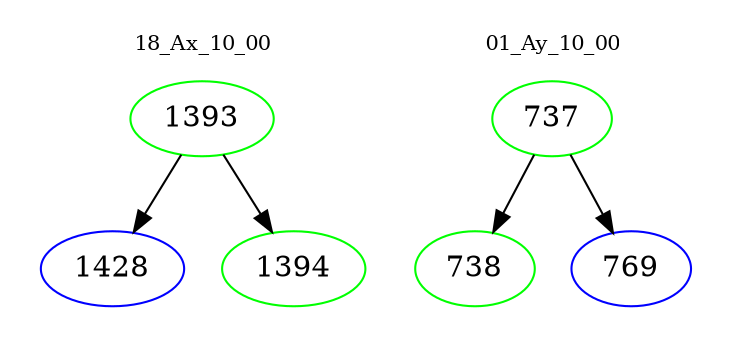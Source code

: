 digraph{
subgraph cluster_0 {
color = white
label = "18_Ax_10_00";
fontsize=10;
T0_1393 [label="1393", color="green"]
T0_1393 -> T0_1428 [color="black"]
T0_1428 [label="1428", color="blue"]
T0_1393 -> T0_1394 [color="black"]
T0_1394 [label="1394", color="green"]
}
subgraph cluster_1 {
color = white
label = "01_Ay_10_00";
fontsize=10;
T1_737 [label="737", color="green"]
T1_737 -> T1_738 [color="black"]
T1_738 [label="738", color="green"]
T1_737 -> T1_769 [color="black"]
T1_769 [label="769", color="blue"]
}
}
